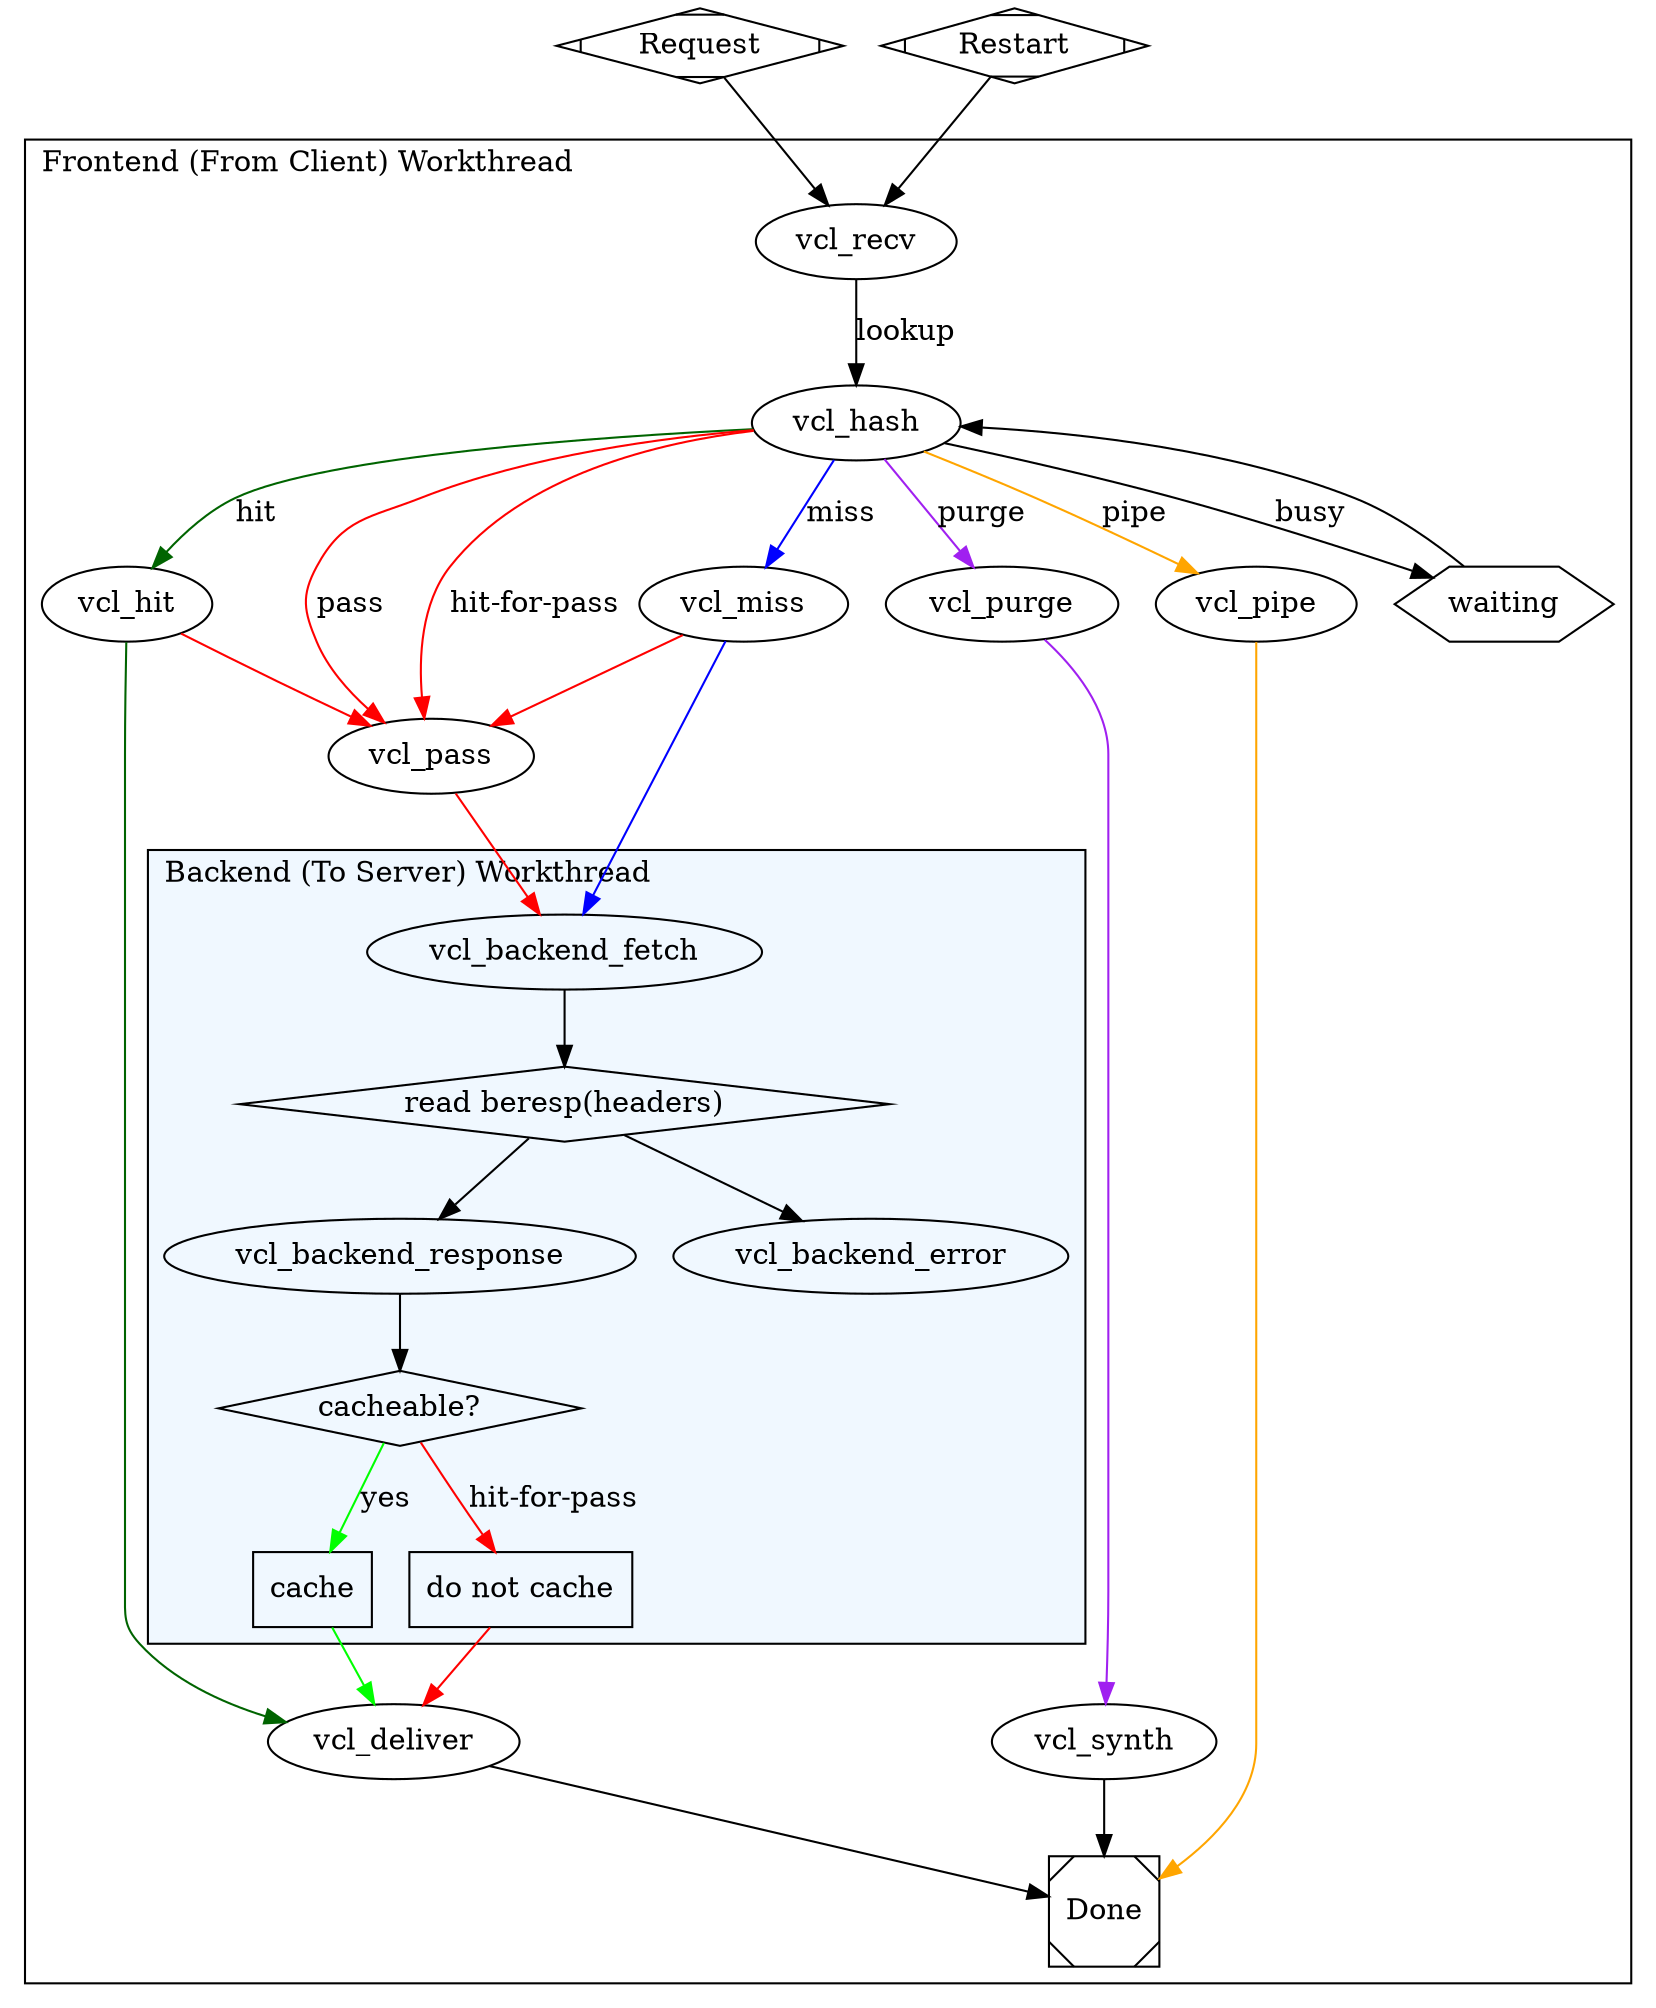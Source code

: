 digraph varnishfsm{
	labeljust=l;
	Request[shape=Mdiamond];
	restart1[shape=Mdiamond,label="Restart"];
	Request -> vcl_recv;
	restart1 -> vcl_recv;
	subgraph clusterfrontend{
		
		{
			rank=same;
			vcl_deliver;
			vcl_synth;
		};
		{
	                rank=same;
			vcl_hit;
			vcl_miss;
			vcl_purge;
			// vcl_pass;
		}
		label="Frontend (From Client) Workthread";
		
		vcl_recv -> vcl_hash [label="lookup"]
		//vcl_recv -> vcl_hash [label="purge",color=purple];
		vcl_hash -> vcl_pipe[label="pipe" color=orange];
		vcl_hash -> vcl_pass[label="pass" color=red];
		vcl_pipe -> Done[color=orange];
		vcl_hash -> vcl_hit[label="hit",color=darkgreen];
		vcl_hash -> vcl_miss [label="miss", color=blue];
		vcl_hash -> vcl_pass [label="hit-for-pass",color=red];
		waiting[shape=hexagon];
		vcl_hash -> waiting [label="busy"];
		vcl_hash -> vcl_purge [label="purge",color=purple];
		vcl_purge -> vcl_synth[color=purple];
		// restart2[shape=Mdiamond,label="Restart"];
		// vcl_purge -> restart2;
		vcl_hit -> vcl_deliver[color=darkgreen];
		// vcl_hit -> vcl_miss;
		vcl_hit -> vcl_pass[color=red];
		vcl_miss -> vcl_backend_fetch [color=blue];
		waiting -> vcl_hash;
		vcl_pass -> vcl_backend_fetch [color=red];
		vcl_miss -> vcl_pass[color=red];
		
		subgraph clusterbackend {
			bgcolor=aliceblue
			label="Backend (To Server) Workthread";
			decision1 [shape=diamond,label="read beresp(headers)"];
			vcl_backend_fetch -> decision1;
			decision1 -> vcl_backend_response;
			decision1 -> vcl_backend_error;
			decision4[shape=diamond,label="cacheable?"];
			cache[shape=box,label="cache"];
			nocache[shape=box,label="do not cache"];
			vcl_backend_response -> decision4;
			decision4 -> cache [label="yes",color=green];
			decision4 -> nocache [label="hit-for-pass",color=red];
			
			// decision3 [shape=diamond];
			// vcl_backend_response -> decision3[label="retry"];
			// vcl_backend_error -> decision2 [label="retry"];
		}
		// vcl_backend_fetch -> vcl_synth [label="abandon"];
		// vcl_backend_response -> vcl_synth [label="abandon"];
		// retry1[shape=plaintext,label="retry"] 
		// decision2 [shape=diamond];
		// decision2 -> vcl_synth [label=">max"];
		// retry2[shape=plaintext,label="retry"]
		// decision2 -> retry1 [label="<=max"];
		// decision3 -> retry2 [label="<=max"];
		// decision3 -> vcl_synth [label=">max"];
		// vcl_backend_error -> vcl_deliver;
		//vcl_backend_error -> vcl_synth;
		
		cache -> vcl_deliver[color=green];
		nocache -> vcl_deliver[color=red];
	}
	Done[shape=Msquare];
	vcl_deliver -> Done;
	vcl_synth -> Done;
	
}
